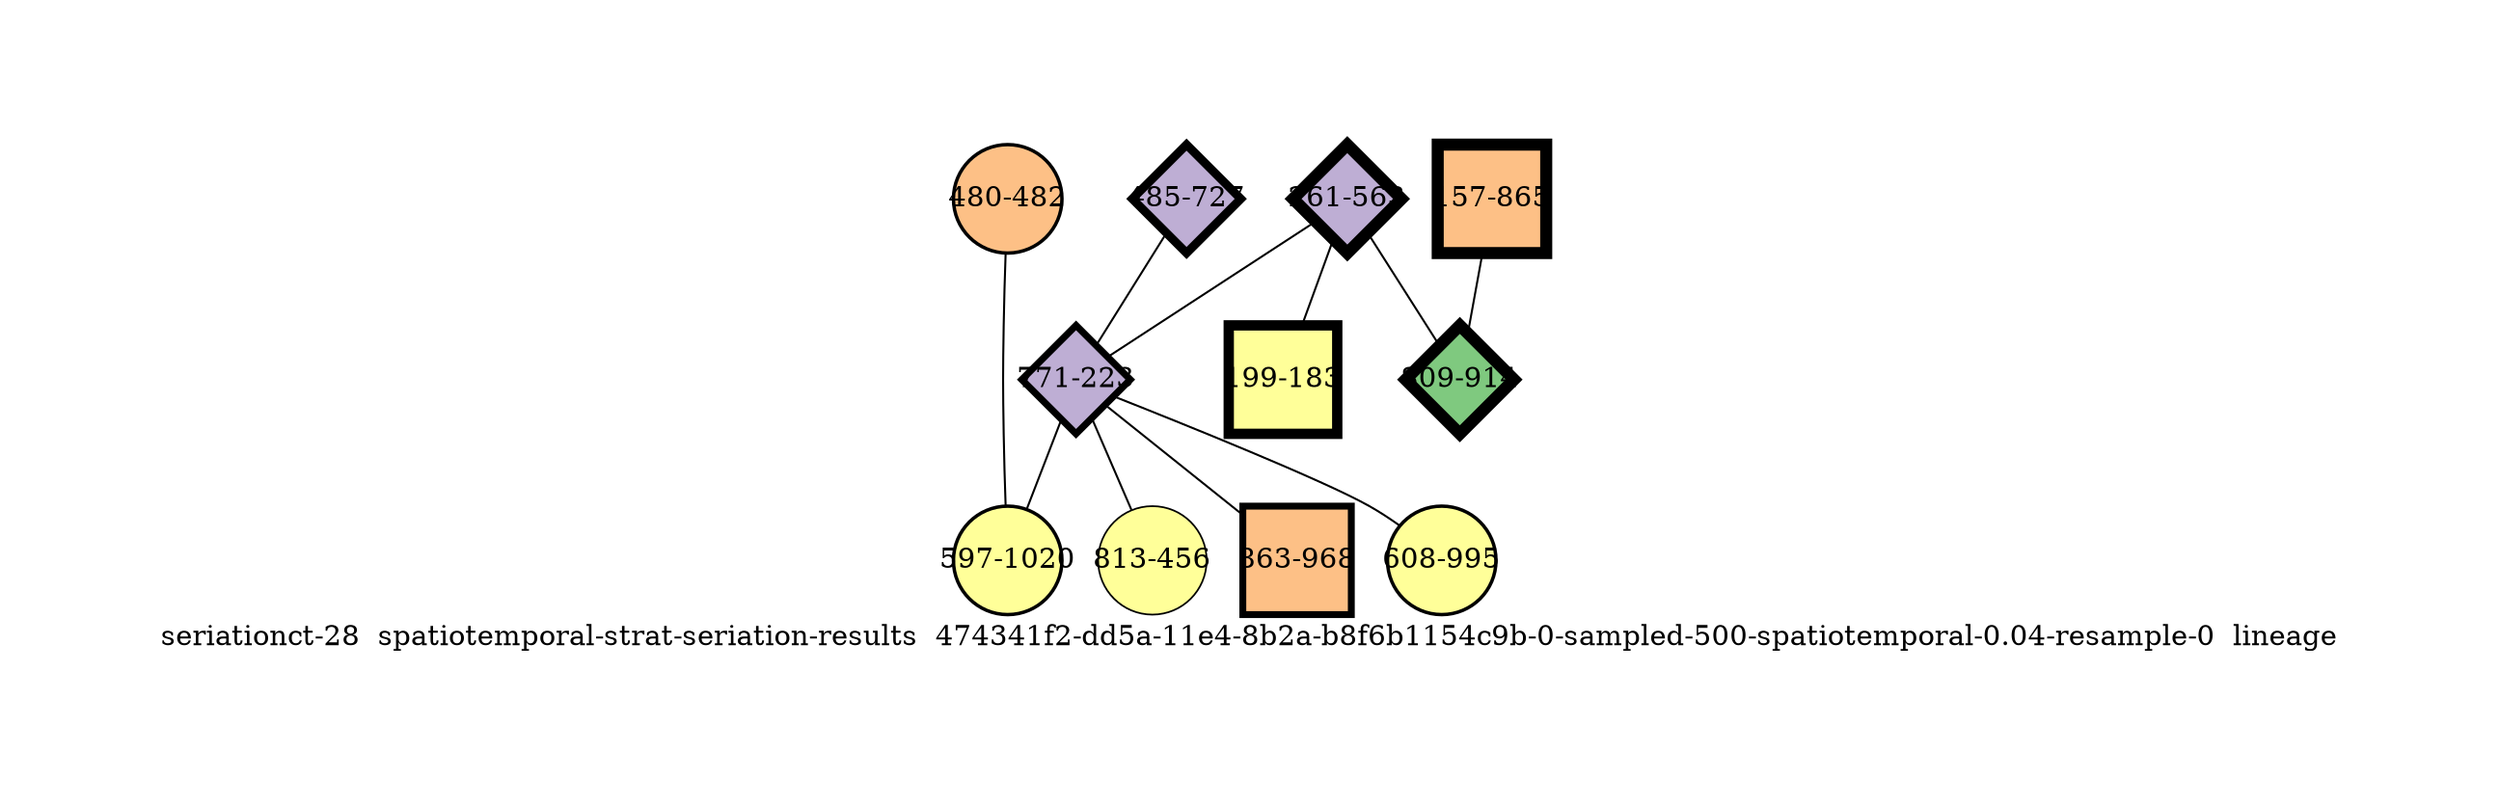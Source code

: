 strict graph "seriationct-28  spatiotemporal-strat-seriation-results  474341f2-dd5a-11e4-8b2a-b8f6b1154c9b-0-sampled-500-spatiotemporal-0.04-resample-0  lineage" {
labelloc=b;
ratio=auto;
pad="1.0";
label="seriationct-28  spatiotemporal-strat-seriation-results  474341f2-dd5a-11e4-8b2a-b8f6b1154c9b-0-sampled-500-spatiotemporal-0.04-resample-0  lineage";
node [width="0.75", style=filled, fixedsize=true, height="0.75", shape=circle, label=""];
0 [xCoordinate="482.0", appears_in_slice=2, yCoordinate="480.0", colorscheme=accent7, lineage_id=0, short_label="480-482", label="480-482", shape=circle, cluster_id=2, fillcolor=3, size="500.0", id=10, penwidth="1.71428571429"];
1 [xCoordinate="563.0", appears_in_slice=7, yCoordinate="261.0", colorscheme=accent7, lineage_id=2, short_label="261-563", label="261-563", shape=diamond, cluster_id=1, fillcolor=2, size="500.0", id=0, penwidth="6.0"];
2 [xCoordinate="727.0", appears_in_slice=5, yCoordinate="485.0", colorscheme=accent7, lineage_id=2, short_label="485-727", label="485-727", shape=diamond, cluster_id=1, fillcolor=2, size="500.0", id=1, penwidth="4.28571428571"];
3 [xCoordinate="223.0", appears_in_slice=4, yCoordinate="771.0", colorscheme=accent7, lineage_id=2, short_label="771-223", label="771-223", shape=diamond, cluster_id=1, fillcolor=2, size="500.0", id=2, penwidth="3.42857142857"];
4 [xCoordinate="183.0", appears_in_slice=6, yCoordinate="199.0", colorscheme=accent7, lineage_id=1, short_label="199-183", label="199-183", shape=square, cluster_id=3, fillcolor=4, size="500.0", id=3, penwidth="5.14285714286"];
5 [xCoordinate="995.0", appears_in_slice=2, yCoordinate="608.0", colorscheme=accent7, lineage_id=0, short_label="608-995", label="608-995", shape=circle, cluster_id=3, fillcolor=4, size="500.0", id=4, penwidth="1.71428571429"];
6 [xCoordinate="456.0", appears_in_slice=1, yCoordinate="813.0", colorscheme=accent7, lineage_id=0, short_label="813-456", label="813-456", shape=circle, cluster_id=3, fillcolor=4, size="500.0", id=6, penwidth="0.857142857143"];
7 [xCoordinate="968.0", appears_in_slice=4, yCoordinate="863.0", colorscheme=accent7, lineage_id=1, short_label="863-968", label="863-968", shape=square, cluster_id=2, fillcolor=3, size="500.0", id=7, penwidth="3.42857142857"];
8 [xCoordinate="865.0", appears_in_slice=7, yCoordinate="157.0", colorscheme=accent7, lineage_id=1, short_label="157-865", label="157-865", shape=square, cluster_id=2, fillcolor=3, size="500.0", id=5, penwidth="6.0"];
9 [xCoordinate="1020.0", appears_in_slice=2, yCoordinate="597.0", colorscheme=accent7, lineage_id=0, short_label="597-1020", label="597-1020", shape=circle, cluster_id=3, fillcolor=4, size="500.0", id=9, penwidth="1.71428571429"];
10 [xCoordinate="914.0", appears_in_slice=7, yCoordinate="809.0", colorscheme=accent7, lineage_id=2, short_label="809-914", label="809-914", shape=diamond, cluster_id=0, fillcolor=1, size="500.0", id=8, penwidth="6.0"];
0 -- 9  [inverseweight="2.83797880742", weight="0.352363448729"];
1 -- 10  [inverseweight="3.8345993862", weight="0.260783435057"];
1 -- 3  [inverseweight="2.97334743417", weight="0.336321274974"];
1 -- 4  [inverseweight="3.19255902649", weight="0.313228351207"];
2 -- 3  [inverseweight="2.84587459368", weight="0.35138582783"];
3 -- 5  [inverseweight="3.17743843606", weight="0.314718922215"];
3 -- 6  [inverseweight="2.65469678272", weight="0.376690854681"];
3 -- 7  [inverseweight="12.8078879895", weight="0.0780768851838"];
3 -- 9  [inverseweight="2.90560205489", weight="0.344162752197"];
8 -- 10  [inverseweight="3.19673230805", weight="0.312819436736"];
}
